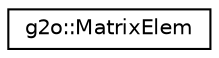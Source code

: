 digraph "Graphical Class Hierarchy"
{
  edge [fontname="Helvetica",fontsize="10",labelfontname="Helvetica",labelfontsize="10"];
  node [fontname="Helvetica",fontsize="10",shape=record];
  rankdir="LR";
  Node0 [label="g2o::MatrixElem",height=0.2,width=0.4,color="black", fillcolor="white", style="filled",URL="$structg2o_1_1_matrix_elem.html"];
}
